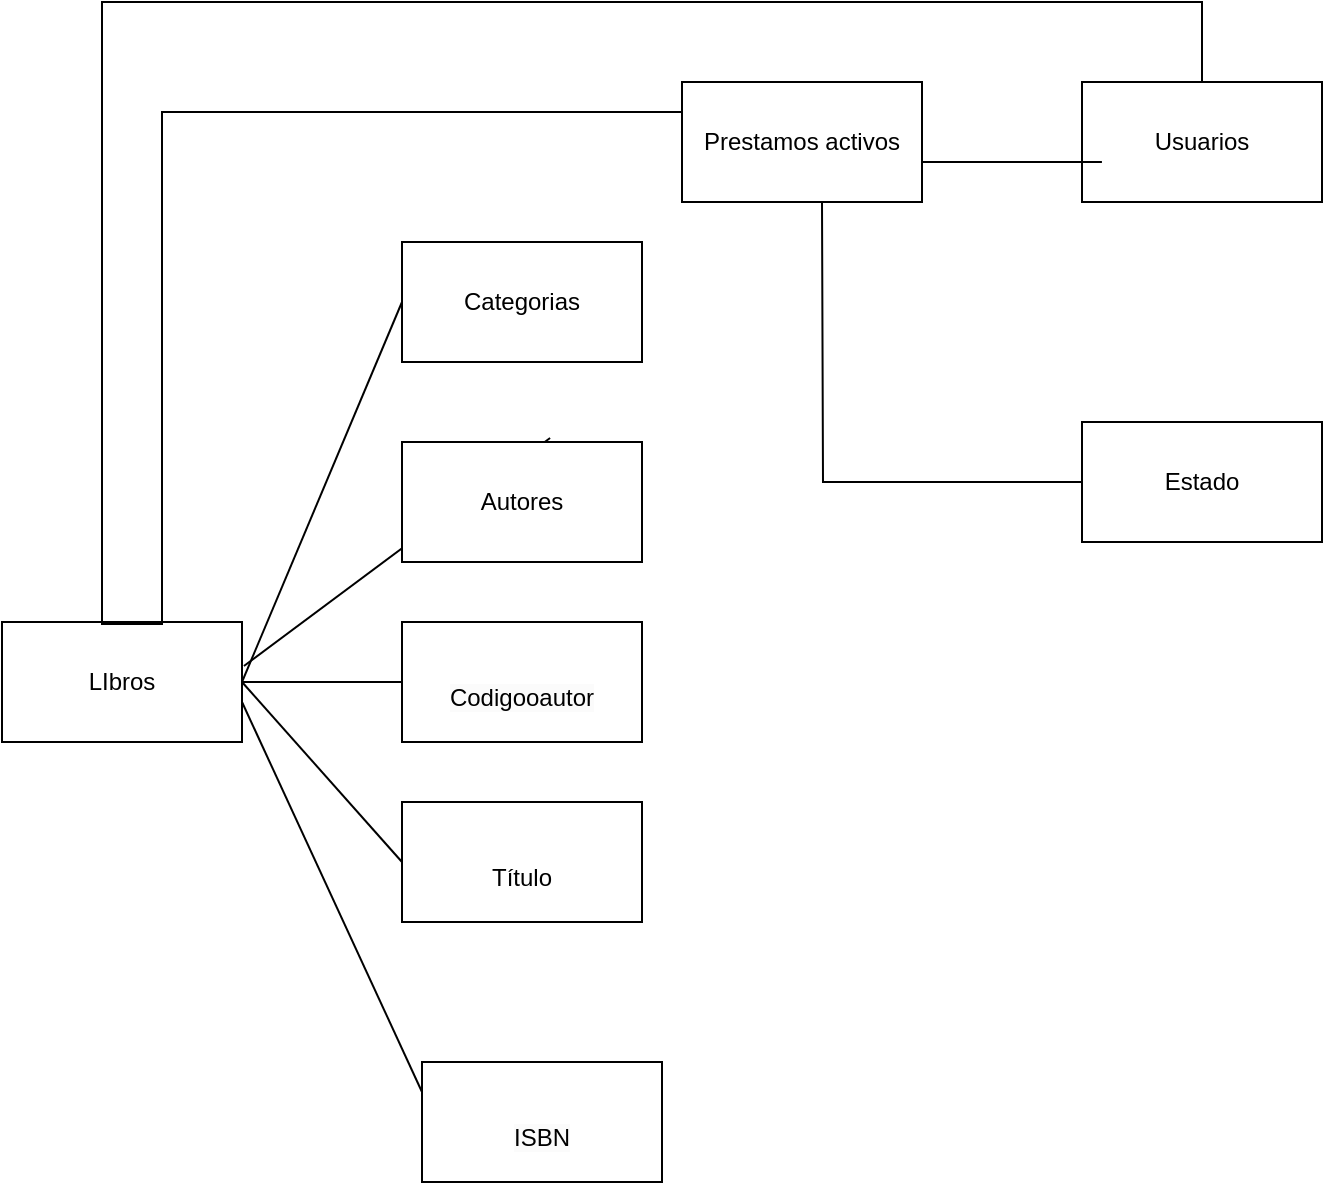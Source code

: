 <mxfile version="22.0.2" type="device">
  <diagram name="Página-1" id="dkeEDW7V509BjzIvwUvf">
    <mxGraphModel dx="2514" dy="882" grid="1" gridSize="10" guides="1" tooltips="1" connect="1" arrows="1" fold="1" page="1" pageScale="1" pageWidth="827" pageHeight="1169" math="0" shadow="0">
      <root>
        <mxCell id="0" />
        <mxCell id="1" parent="0" />
        <mxCell id="0vFWuS4aYfEC0fyxOq_h-3" value="" style="endArrow=none;html=1;rounded=0;entryX=0.617;entryY=-0.033;entryDx=0;entryDy=0;entryPerimeter=0;exitX=1.008;exitY=0.367;exitDx=0;exitDy=0;exitPerimeter=0;" edge="1" parent="1" source="0vFWuS4aYfEC0fyxOq_h-5" target="0vFWuS4aYfEC0fyxOq_h-6">
          <mxGeometry width="50" height="50" relative="1" as="geometry">
            <mxPoint x="-180" y="300" as="sourcePoint" />
            <mxPoint x="-190" y="350" as="targetPoint" />
          </mxGeometry>
        </mxCell>
        <mxCell id="0vFWuS4aYfEC0fyxOq_h-5" value="LIbros" style="rounded=0;whiteSpace=wrap;html=1;" vertex="1" parent="1">
          <mxGeometry x="-570" y="590" width="120" height="60" as="geometry" />
        </mxCell>
        <mxCell id="0vFWuS4aYfEC0fyxOq_h-6" value="Autores" style="rounded=0;whiteSpace=wrap;html=1;" vertex="1" parent="1">
          <mxGeometry x="-370" y="500" width="120" height="60" as="geometry" />
        </mxCell>
        <mxCell id="0vFWuS4aYfEC0fyxOq_h-7" value="Categorias" style="rounded=0;whiteSpace=wrap;html=1;" vertex="1" parent="1">
          <mxGeometry x="-370" y="400" width="120" height="60" as="geometry" />
        </mxCell>
        <mxCell id="0vFWuS4aYfEC0fyxOq_h-8" value="" style="endArrow=none;html=1;rounded=0;entryX=0;entryY=0.5;entryDx=0;entryDy=0;exitX=1;exitY=0.5;exitDx=0;exitDy=0;" edge="1" parent="1" source="0vFWuS4aYfEC0fyxOq_h-5" target="0vFWuS4aYfEC0fyxOq_h-7">
          <mxGeometry width="50" height="50" relative="1" as="geometry">
            <mxPoint x="-180" y="300" as="sourcePoint" />
            <mxPoint x="-200" y="348" as="targetPoint" />
          </mxGeometry>
        </mxCell>
        <mxCell id="0vFWuS4aYfEC0fyxOq_h-9" value="&lt;br&gt;&lt;span style=&quot;color: rgb(0, 0, 0); font-family: Helvetica; font-size: 12px; font-style: normal; font-variant-ligatures: normal; font-variant-caps: normal; font-weight: 400; letter-spacing: normal; orphans: 2; text-align: center; text-indent: 0px; text-transform: none; widows: 2; word-spacing: 0px; -webkit-text-stroke-width: 0px; background-color: rgb(251, 251, 251); text-decoration-thickness: initial; text-decoration-style: initial; text-decoration-color: initial; float: none; display: inline !important;&quot;&gt;ISBN&lt;/span&gt;&lt;br&gt;" style="rounded=0;whiteSpace=wrap;html=1;" vertex="1" parent="1">
          <mxGeometry x="-360" y="810" width="120" height="60" as="geometry" />
        </mxCell>
        <mxCell id="0vFWuS4aYfEC0fyxOq_h-14" value="&lt;br style=&quot;border-color: var(--border-color); color: rgb(0, 0, 0); font-family: Helvetica; font-size: 12px; font-style: normal; font-variant-ligatures: normal; font-variant-caps: normal; font-weight: 400; letter-spacing: normal; orphans: 2; text-align: center; text-indent: 0px; text-transform: none; widows: 2; word-spacing: 0px; -webkit-text-stroke-width: 0px; background-color: rgb(251, 251, 251); text-decoration-thickness: initial; text-decoration-style: initial; text-decoration-color: initial;&quot;&gt;&lt;span style=&quot;color: rgb(0, 0, 0); font-family: Helvetica; font-size: 12px; font-style: normal; font-variant-ligatures: normal; font-variant-caps: normal; font-weight: 400; letter-spacing: normal; orphans: 2; text-align: center; text-indent: 0px; text-transform: none; widows: 2; word-spacing: 0px; -webkit-text-stroke-width: 0px; background-color: rgb(251, 251, 251); text-decoration-thickness: initial; text-decoration-style: initial; text-decoration-color: initial; float: none; display: inline !important;&quot;&gt;Codigooautor&lt;/span&gt;&lt;br&gt;" style="rounded=0;whiteSpace=wrap;html=1;" vertex="1" parent="1">
          <mxGeometry x="-370" y="590" width="120" height="60" as="geometry" />
        </mxCell>
        <mxCell id="0vFWuS4aYfEC0fyxOq_h-15" value="&lt;br style=&quot;border-color: var(--border-color);&quot;&gt;Título&lt;br style=&quot;border-color: var(--border-color);&quot;&gt;" style="rounded=0;whiteSpace=wrap;html=1;" vertex="1" parent="1">
          <mxGeometry x="-370" y="680" width="120" height="60" as="geometry" />
        </mxCell>
        <mxCell id="0vFWuS4aYfEC0fyxOq_h-16" value="" style="endArrow=none;html=1;rounded=0;entryX=1;entryY=0.5;entryDx=0;entryDy=0;exitX=0;exitY=0.5;exitDx=0;exitDy=0;" edge="1" parent="1" source="0vFWuS4aYfEC0fyxOq_h-15" target="0vFWuS4aYfEC0fyxOq_h-5">
          <mxGeometry width="50" height="50" relative="1" as="geometry">
            <mxPoint x="-180" y="300" as="sourcePoint" />
            <mxPoint x="-500" y="428" as="targetPoint" />
          </mxGeometry>
        </mxCell>
        <mxCell id="0vFWuS4aYfEC0fyxOq_h-17" value="" style="endArrow=none;html=1;rounded=0;entryX=0;entryY=0.25;entryDx=0;entryDy=0;" edge="1" parent="1" target="0vFWuS4aYfEC0fyxOq_h-9">
          <mxGeometry width="50" height="50" relative="1" as="geometry">
            <mxPoint x="-450" y="630" as="sourcePoint" />
            <mxPoint x="-179.71" y="423" as="targetPoint" />
          </mxGeometry>
        </mxCell>
        <mxCell id="0vFWuS4aYfEC0fyxOq_h-18" value="" style="endArrow=none;html=1;rounded=0;entryX=0;entryY=0.5;entryDx=0;entryDy=0;" edge="1" parent="1" target="0vFWuS4aYfEC0fyxOq_h-14">
          <mxGeometry width="50" height="50" relative="1" as="geometry">
            <mxPoint x="-450" y="620" as="sourcePoint" />
            <mxPoint x="-146.25" y="423" as="targetPoint" />
          </mxGeometry>
        </mxCell>
        <mxCell id="0vFWuS4aYfEC0fyxOq_h-20" value="Prestamos activos" style="rounded=0;whiteSpace=wrap;html=1;" vertex="1" parent="1">
          <mxGeometry x="-230" y="320" width="120" height="60" as="geometry" />
        </mxCell>
        <mxCell id="0vFWuS4aYfEC0fyxOq_h-21" value="" style="endArrow=none;html=1;rounded=0;entryX=0;entryY=0.25;entryDx=0;entryDy=0;exitX=1;exitY=0.5;exitDx=0;exitDy=0;edgeStyle=orthogonalEdgeStyle;" edge="1" parent="1" target="0vFWuS4aYfEC0fyxOq_h-20">
          <mxGeometry width="50" height="50" relative="1" as="geometry">
            <mxPoint x="-520" y="590" as="sourcePoint" />
            <mxPoint x="-440" y="400" as="targetPoint" />
            <Array as="points">
              <mxPoint x="-520" y="591" />
              <mxPoint x="-490" y="591" />
              <mxPoint x="-490" y="335" />
            </Array>
          </mxGeometry>
        </mxCell>
        <mxCell id="0vFWuS4aYfEC0fyxOq_h-22" value="Usuarios" style="rounded=0;whiteSpace=wrap;html=1;" vertex="1" parent="1">
          <mxGeometry x="-30" y="320" width="120" height="60" as="geometry" />
        </mxCell>
        <mxCell id="0vFWuS4aYfEC0fyxOq_h-24" value="" style="endArrow=none;html=1;rounded=0;entryX=0.5;entryY=0;entryDx=0;entryDy=0;exitX=0.75;exitY=0;exitDx=0;exitDy=0;edgeStyle=orthogonalEdgeStyle;" edge="1" parent="1" source="0vFWuS4aYfEC0fyxOq_h-5" target="0vFWuS4aYfEC0fyxOq_h-22">
          <mxGeometry width="50" height="50" relative="1" as="geometry">
            <mxPoint x="-50" y="300" as="sourcePoint" />
            <mxPoint x="30" y="300" as="targetPoint" />
            <Array as="points">
              <mxPoint x="-520" y="590" />
              <mxPoint x="-520" y="280" />
              <mxPoint x="30" y="280" />
            </Array>
          </mxGeometry>
        </mxCell>
        <mxCell id="0vFWuS4aYfEC0fyxOq_h-25" value="Estado" style="rounded=0;whiteSpace=wrap;html=1;" vertex="1" parent="1">
          <mxGeometry x="-30" y="490" width="120" height="60" as="geometry" />
        </mxCell>
        <mxCell id="0vFWuS4aYfEC0fyxOq_h-26" value="" style="endArrow=none;html=1;rounded=0;exitX=0;exitY=0.5;exitDx=0;exitDy=0;edgeStyle=orthogonalEdgeStyle;" edge="1" parent="1" source="0vFWuS4aYfEC0fyxOq_h-25">
          <mxGeometry width="50" height="50" relative="1" as="geometry">
            <mxPoint x="-210" y="430" as="sourcePoint" />
            <mxPoint x="-160" y="380" as="targetPoint" />
          </mxGeometry>
        </mxCell>
        <mxCell id="0vFWuS4aYfEC0fyxOq_h-27" value="" style="endArrow=none;html=1;rounded=0;entryX=0.083;entryY=0.667;entryDx=0;entryDy=0;entryPerimeter=0;" edge="1" parent="1" target="0vFWuS4aYfEC0fyxOq_h-22">
          <mxGeometry width="50" height="50" relative="1" as="geometry">
            <mxPoint x="-110" y="360" as="sourcePoint" />
            <mxPoint x="-50" y="360" as="targetPoint" />
            <Array as="points">
              <mxPoint x="-60" y="360" />
            </Array>
          </mxGeometry>
        </mxCell>
      </root>
    </mxGraphModel>
  </diagram>
</mxfile>
